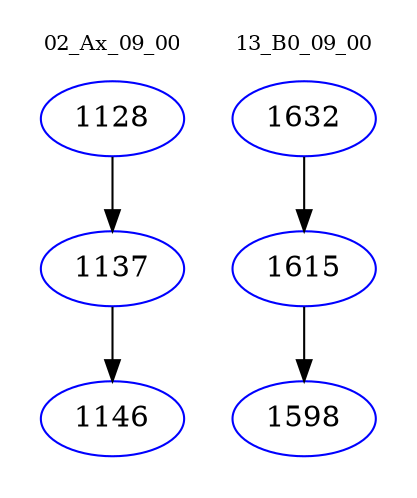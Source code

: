 digraph{
subgraph cluster_0 {
color = white
label = "02_Ax_09_00";
fontsize=10;
T0_1128 [label="1128", color="blue"]
T0_1128 -> T0_1137 [color="black"]
T0_1137 [label="1137", color="blue"]
T0_1137 -> T0_1146 [color="black"]
T0_1146 [label="1146", color="blue"]
}
subgraph cluster_1 {
color = white
label = "13_B0_09_00";
fontsize=10;
T1_1632 [label="1632", color="blue"]
T1_1632 -> T1_1615 [color="black"]
T1_1615 [label="1615", color="blue"]
T1_1615 -> T1_1598 [color="black"]
T1_1598 [label="1598", color="blue"]
}
}
